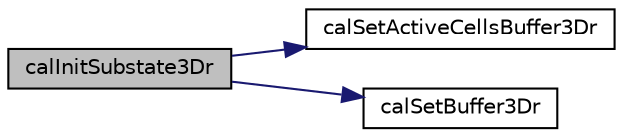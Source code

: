 digraph "calInitSubstate3Dr"
{
  edge [fontname="Helvetica",fontsize="10",labelfontname="Helvetica",labelfontsize="10"];
  node [fontname="Helvetica",fontsize="10",shape=record];
  rankdir="LR";
  Node1 [label="calInitSubstate3Dr",height=0.2,width=0.4,color="black", fillcolor="grey75", style="filled" fontcolor="black"];
  Node1 -> Node2 [color="midnightblue",fontsize="10",style="solid",fontname="Helvetica"];
  Node2 [label="calSetActiveCellsBuffer3Dr",height=0.2,width=0.4,color="black", fillcolor="white", style="filled",URL="$cal3_d_buffer_8c.html#a17be35a1b1346e5051e19584c60c5537",tooltip="Sets active cells of a real (floating point) 3D buffer to a constant value. "];
  Node1 -> Node3 [color="midnightblue",fontsize="10",style="solid",fontname="Helvetica"];
  Node3 [label="calSetBuffer3Dr",height=0.2,width=0.4,color="black", fillcolor="white", style="filled",URL="$cal3_d_buffer_8c.html#ad608e184370f6c0f26ed27e71ed89a0c",tooltip="Sets a real (floating point) 3D buffer to a constant value. "];
}
